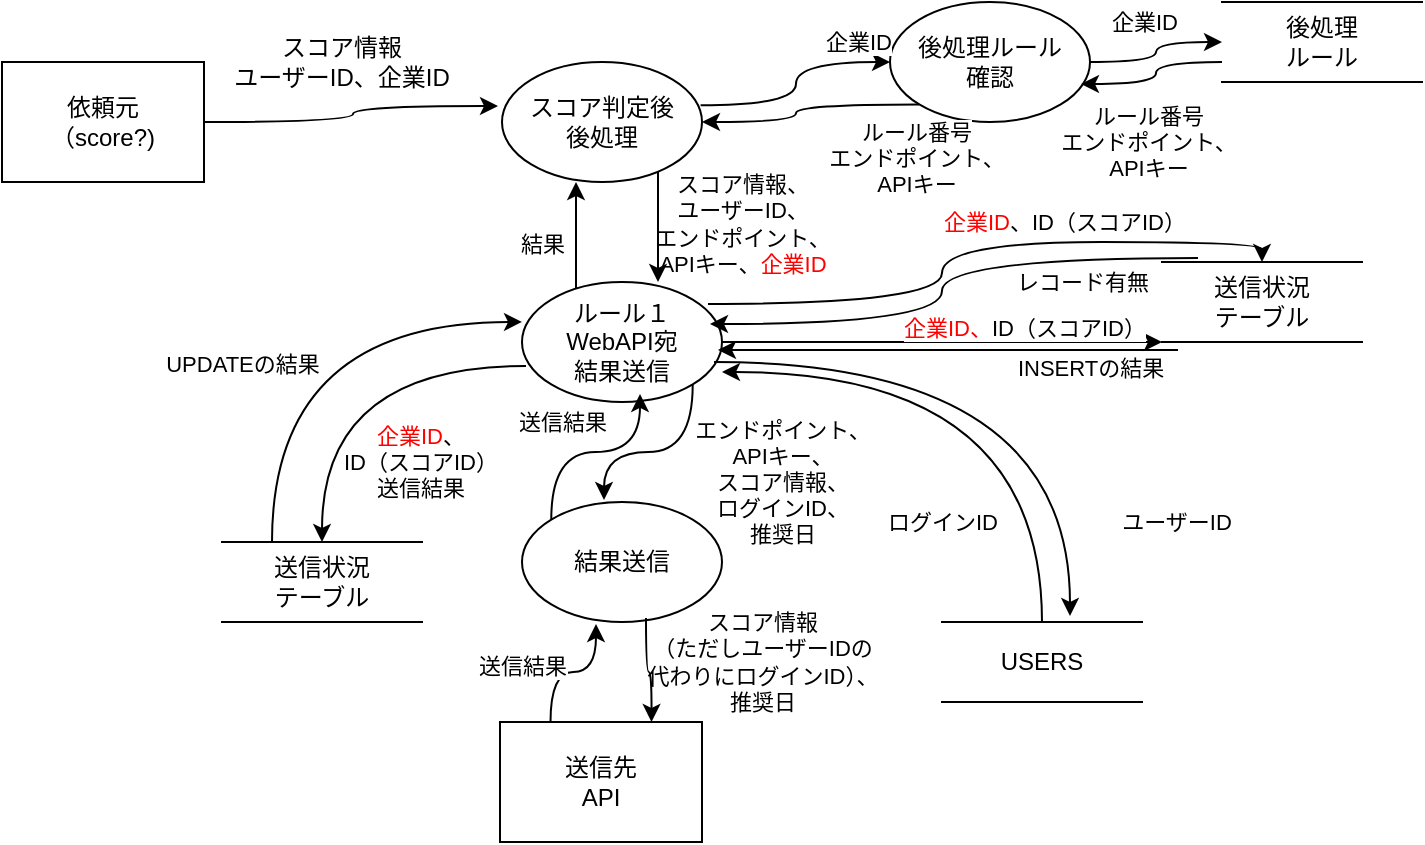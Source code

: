 <mxfile>
    <diagram id="4-27yJBO5ZxlZcdEQVg5" name="ページ1">
        <mxGraphModel dx="1913" dy="779" grid="1" gridSize="10" guides="1" tooltips="1" connect="1" arrows="1" fold="1" page="1" pageScale="1" pageWidth="827" pageHeight="1169" math="0" shadow="0">
            <root>
                <mxCell id="0"/>
                <mxCell id="1" parent="0"/>
                <mxCell id="2" value="依頼元&lt;div&gt;（score?)&lt;/div&gt;" style="rounded=0;whiteSpace=wrap;html=1;" parent="1" vertex="1">
                    <mxGeometry x="-30" y="160" width="101" height="60" as="geometry"/>
                </mxCell>
                <mxCell id="3" value="スコア判定後&lt;div&gt;後処理&lt;/div&gt;" style="ellipse;whiteSpace=wrap;html=1;" parent="1" vertex="1">
                    <mxGeometry x="220" y="160" width="100" height="60" as="geometry"/>
                </mxCell>
                <mxCell id="6" value="" style="endArrow=classic;html=1;entryX=-0.02;entryY=0.367;entryDx=0;entryDy=0;exitX=1;exitY=0.5;exitDx=0;exitDy=0;edgeStyle=orthogonalEdgeStyle;curved=1;rounded=0;strokeColor=default;entryPerimeter=0;" parent="1" source="2" target="3" edge="1">
                    <mxGeometry width="50" height="50" relative="1" as="geometry">
                        <mxPoint x="210" y="200" as="sourcePoint"/>
                        <mxPoint x="260" y="150" as="targetPoint"/>
                    </mxGeometry>
                </mxCell>
                <mxCell id="7" value="スコア情報&lt;div&gt;ユーザーID、企業ID&lt;/div&gt;" style="text;html=1;align=center;verticalAlign=middle;whiteSpace=wrap;rounded=0;" parent="1" vertex="1">
                    <mxGeometry x="80" y="140" width="120" height="40" as="geometry"/>
                </mxCell>
                <mxCell id="16" value="後処理ルール&lt;div&gt;確認&lt;/div&gt;" style="ellipse;whiteSpace=wrap;html=1;" parent="1" vertex="1">
                    <mxGeometry x="414" y="130" width="100" height="60" as="geometry"/>
                </mxCell>
                <mxCell id="31" value="" style="endArrow=classic;html=1;exitX=0.993;exitY=0.361;exitDx=0;exitDy=0;edgeStyle=orthogonalEdgeStyle;curved=1;rounded=0;strokeColor=default;entryX=0;entryY=0.5;entryDx=0;entryDy=0;exitPerimeter=0;" parent="1" source="3" target="16" edge="1">
                    <mxGeometry width="50" height="50" relative="1" as="geometry">
                        <mxPoint x="330" y="88" as="sourcePoint"/>
                        <mxPoint x="316" y="182" as="targetPoint"/>
                    </mxGeometry>
                </mxCell>
                <mxCell id="32" value="&lt;span style=&quot;background-color: light-dark(#ffffff, var(--ge-dark-color, #121212));&quot;&gt;企業ID&lt;/span&gt;" style="edgeLabel;html=1;align=left;verticalAlign=middle;resizable=0;points=[];" parent="31" vertex="1" connectable="0">
                    <mxGeometry x="0.239" y="1" relative="1" as="geometry">
                        <mxPoint x="10" y="-9" as="offset"/>
                    </mxGeometry>
                </mxCell>
                <mxCell id="36" value="後処理&lt;br&gt;&lt;div&gt;ルール&lt;/div&gt;" style="shape=partialRectangle;whiteSpace=wrap;html=1;left=0;right=0;fillColor=none;" parent="1" vertex="1">
                    <mxGeometry x="580" y="130" width="100" height="40" as="geometry"/>
                </mxCell>
                <mxCell id="37" value="" style="endArrow=classic;html=1;exitX=1;exitY=0.5;exitDx=0;exitDy=0;edgeStyle=orthogonalEdgeStyle;curved=1;rounded=0;strokeColor=default;entryX=0;entryY=0.5;entryDx=0;entryDy=0;" parent="1" source="16" target="36" edge="1">
                    <mxGeometry width="50" height="50" relative="1" as="geometry">
                        <mxPoint x="515" y="159" as="sourcePoint"/>
                        <mxPoint x="598" y="91" as="targetPoint"/>
                    </mxGeometry>
                </mxCell>
                <mxCell id="38" value="企業ID" style="edgeLabel;html=1;align=center;verticalAlign=middle;resizable=0;points=[];" parent="37" vertex="1" connectable="0">
                    <mxGeometry x="0.239" y="1" relative="1" as="geometry">
                        <mxPoint x="-10" y="-9" as="offset"/>
                    </mxGeometry>
                </mxCell>
                <mxCell id="39" value="" style="endArrow=classic;html=1;edgeStyle=orthogonalEdgeStyle;curved=1;rounded=0;strokeColor=default;entryX=0.955;entryY=0.683;entryDx=0;entryDy=0;exitX=0;exitY=0.75;exitDx=0;exitDy=0;entryPerimeter=0;" parent="1" source="36" target="16" edge="1">
                    <mxGeometry width="50" height="50" relative="1" as="geometry">
                        <mxPoint x="600" y="189" as="sourcePoint"/>
                        <mxPoint x="640" y="170" as="targetPoint"/>
                    </mxGeometry>
                </mxCell>
                <mxCell id="40" value="ルール番号&lt;div&gt;エンドポイント、&lt;/div&gt;&lt;div&gt;APIキー&lt;/div&gt;" style="edgeLabel;html=1;align=center;verticalAlign=middle;resizable=0;points=[];labelBackgroundColor=none;" parent="39" vertex="1" connectable="0">
                    <mxGeometry x="0.239" y="1" relative="1" as="geometry">
                        <mxPoint x="2" y="28" as="offset"/>
                    </mxGeometry>
                </mxCell>
                <mxCell id="41" value="" style="endArrow=classic;html=1;edgeStyle=orthogonalEdgeStyle;curved=1;rounded=0;strokeColor=default;entryX=1;entryY=0.5;entryDx=0;entryDy=0;exitX=0;exitY=1;exitDx=0;exitDy=0;" parent="1" source="16" target="3" edge="1">
                    <mxGeometry width="50" height="50" relative="1" as="geometry">
                        <mxPoint x="430" y="190" as="sourcePoint"/>
                        <mxPoint x="430" y="180" as="targetPoint"/>
                    </mxGeometry>
                </mxCell>
                <mxCell id="43" value="&lt;div&gt;&lt;span style=&quot;background-color: light-dark(#ffffff, var(--ge-dark-color, #121212));&quot;&gt;ルール番号&lt;/span&gt;&lt;/div&gt;&lt;span style=&quot;background-color: light-dark(#ffffff, var(--ge-dark-color, #121212));&quot;&gt;エンドポイント、&lt;/span&gt;&lt;div&gt;&lt;span style=&quot;background-color: light-dark(#ffffff, var(--ge-dark-color, #121212));&quot;&gt;APIキー&lt;/span&gt;&lt;/div&gt;" style="edgeLabel;html=1;align=center;verticalAlign=middle;resizable=0;points=[];labelBackgroundColor=none;" parent="1" vertex="1" connectable="0">
                    <mxGeometry x="439.999" y="220.001" as="geometry">
                        <mxPoint x="-13" y="-12" as="offset"/>
                    </mxGeometry>
                </mxCell>
                <mxCell id="45" value="&lt;div&gt;ルール１&lt;/div&gt;WebAPI宛&lt;div&gt;結果送信&lt;/div&gt;" style="ellipse;whiteSpace=wrap;html=1;" parent="1" vertex="1">
                    <mxGeometry x="230" y="270" width="100" height="60" as="geometry"/>
                </mxCell>
                <mxCell id="46" value="" style="endArrow=classic;html=1;edgeStyle=orthogonalEdgeStyle;curved=1;rounded=0;strokeColor=default;entryX=0.68;entryY=0;entryDx=0;entryDy=0;entryPerimeter=0;exitX=0.78;exitY=0.917;exitDx=0;exitDy=0;exitPerimeter=0;" parent="1" source="3" target="45" edge="1">
                    <mxGeometry width="50" height="50" relative="1" as="geometry">
                        <mxPoint x="345.5" y="220" as="sourcePoint"/>
                        <mxPoint x="234.5" y="232" as="targetPoint"/>
                        <Array as="points">
                            <mxPoint x="298" y="230"/>
                            <mxPoint x="298" y="230"/>
                        </Array>
                    </mxGeometry>
                </mxCell>
                <mxCell id="48" value="&lt;div&gt;&lt;span&gt;スコア情報、&lt;/span&gt;&lt;/div&gt;&lt;div&gt;&lt;span&gt;ユーザーID、&lt;/span&gt;&lt;/div&gt;&lt;div&gt;&lt;span&gt;エンドポイント、&lt;/span&gt;&lt;/div&gt;&lt;div&gt;&lt;span&gt;APIキー、&lt;font style=&quot;color: rgb(255, 0, 0);&quot;&gt;企業ID&lt;/font&gt;&lt;/span&gt;&lt;/div&gt;" style="edgeLabel;html=1;align=center;verticalAlign=middle;resizable=0;points=[];labelBackgroundColor=none;" parent="46" vertex="1" connectable="0">
                    <mxGeometry x="0.723" y="6" relative="1" as="geometry">
                        <mxPoint x="36" y="-22" as="offset"/>
                    </mxGeometry>
                </mxCell>
                <mxCell id="49" value="" style="endArrow=classic;html=1;edgeStyle=orthogonalEdgeStyle;curved=1;rounded=0;strokeColor=default;entryX=0.37;entryY=1;entryDx=0;entryDy=0;entryPerimeter=0;exitX=0.27;exitY=0.05;exitDx=0;exitDy=0;exitPerimeter=0;" parent="1" source="45" target="3" edge="1">
                    <mxGeometry width="50" height="50" relative="1" as="geometry">
                        <mxPoint x="308" y="225" as="sourcePoint"/>
                        <mxPoint x="400" y="290" as="targetPoint"/>
                    </mxGeometry>
                </mxCell>
                <mxCell id="50" value="結果" style="edgeLabel;html=1;align=center;verticalAlign=middle;resizable=0;points=[];" parent="49" vertex="1" connectable="0">
                    <mxGeometry x="0.723" y="6" relative="1" as="geometry">
                        <mxPoint x="-11" y="23" as="offset"/>
                    </mxGeometry>
                </mxCell>
                <mxCell id="54" value="" style="endArrow=classic;html=1;exitX=0.93;exitY=0.183;exitDx=0;exitDy=0;edgeStyle=orthogonalEdgeStyle;curved=1;rounded=0;strokeColor=default;exitPerimeter=0;entryX=0.5;entryY=0;entryDx=0;entryDy=0;" parent="1" source="45" target="92" edge="1">
                    <mxGeometry width="50" height="50" relative="1" as="geometry">
                        <mxPoint x="360" y="295" as="sourcePoint"/>
                        <mxPoint x="550" y="290" as="targetPoint"/>
                    </mxGeometry>
                </mxCell>
                <mxCell id="57" value="" style="endArrow=classic;html=1;exitX=0.18;exitY=-0.05;exitDx=0;exitDy=0;edgeStyle=orthogonalEdgeStyle;curved=1;rounded=0;strokeColor=default;entryX=0.94;entryY=0.35;entryDx=0;entryDy=0;entryPerimeter=0;exitPerimeter=0;" parent="1" source="92" target="45" edge="1">
                    <mxGeometry width="50" height="50" relative="1" as="geometry">
                        <mxPoint x="550" y="300" as="sourcePoint"/>
                        <mxPoint x="585" y="410" as="targetPoint"/>
                    </mxGeometry>
                </mxCell>
                <mxCell id="58" value="&lt;font style=&quot;color: rgb(255, 0, 0);&quot;&gt;企業ID&lt;/font&gt;、ID（スコアID）" style="edgeLabel;html=1;align=center;verticalAlign=middle;resizable=0;points=[];" parent="57" vertex="1" connectable="0">
                    <mxGeometry x="0.305" y="-2" relative="1" as="geometry">
                        <mxPoint x="80" y="-49" as="offset"/>
                    </mxGeometry>
                </mxCell>
                <mxCell id="60" value="レコード有無" style="edgeLabel;html=1;align=center;verticalAlign=middle;resizable=0;points=[];" parent="57" vertex="1" connectable="0">
                    <mxGeometry x="-0.05" y="30" relative="1" as="geometry">
                        <mxPoint x="40" y="8" as="offset"/>
                    </mxGeometry>
                </mxCell>
                <mxCell id="61" value="結果送信" style="ellipse;whiteSpace=wrap;html=1;" parent="1" vertex="1">
                    <mxGeometry x="230" y="380" width="100" height="60" as="geometry"/>
                </mxCell>
                <mxCell id="62" value="送信先&lt;div&gt;API&lt;/div&gt;" style="rounded=0;whiteSpace=wrap;html=1;" parent="1" vertex="1">
                    <mxGeometry x="219" y="490" width="101" height="60" as="geometry"/>
                </mxCell>
                <mxCell id="63" value="" style="endArrow=classic;html=1;exitX=1;exitY=1;exitDx=0;exitDy=0;edgeStyle=orthogonalEdgeStyle;curved=1;rounded=0;strokeColor=default;entryX=0.41;entryY=-0.017;entryDx=0;entryDy=0;entryPerimeter=0;" parent="1" source="45" target="61" edge="1">
                    <mxGeometry width="50" height="50" relative="1" as="geometry">
                        <mxPoint x="610" y="420" as="sourcePoint"/>
                        <mxPoint x="340" y="310" as="targetPoint"/>
                    </mxGeometry>
                </mxCell>
                <mxCell id="66" value="エンドポイント、&lt;div&gt;&lt;font color=&quot;#000000&quot;&gt;APIキー、&lt;br&gt;&lt;/font&gt;&lt;div&gt;スコア情報、&lt;/div&gt;&lt;/div&gt;&lt;div&gt;ログインID、&lt;/div&gt;&lt;div&gt;推奨日&lt;/div&gt;" style="edgeLabel;html=1;align=center;verticalAlign=middle;resizable=0;points=[];labelBackgroundColor=none;" parent="63" vertex="1" connectable="0">
                    <mxGeometry x="0.53" y="-11" relative="1" as="geometry">
                        <mxPoint x="100" y="15" as="offset"/>
                    </mxGeometry>
                </mxCell>
                <mxCell id="67" value="" style="endArrow=classic;html=1;exitX=0.62;exitY=0.967;exitDx=0;exitDy=0;edgeStyle=orthogonalEdgeStyle;curved=1;rounded=0;strokeColor=default;entryX=0.75;entryY=0;entryDx=0;entryDy=0;exitPerimeter=0;" parent="1" source="61" target="62" edge="1">
                    <mxGeometry width="50" height="50" relative="1" as="geometry">
                        <mxPoint x="420" y="430" as="sourcePoint"/>
                        <mxPoint x="496" y="478" as="targetPoint"/>
                    </mxGeometry>
                </mxCell>
                <mxCell id="69" value="&lt;span style=&quot;&quot;&gt;スコア情報&lt;/span&gt;&lt;div&gt;&lt;span style=&quot;&quot;&gt;（ただしユーザーIDの&lt;/span&gt;&lt;/div&gt;&lt;div&gt;&lt;span style=&quot;&quot;&gt;代わりにログインID）、&lt;/span&gt;&lt;/div&gt;&lt;div&gt;&lt;span style=&quot;&quot;&gt;推奨日&lt;/span&gt;&lt;/div&gt;" style="edgeLabel;html=1;align=center;verticalAlign=middle;resizable=0;points=[];labelBackgroundColor=none;" parent="67" vertex="1" connectable="0">
                    <mxGeometry x="0.53" y="-11" relative="1" as="geometry">
                        <mxPoint x="66" y="-17" as="offset"/>
                    </mxGeometry>
                </mxCell>
                <mxCell id="70" value="" style="endArrow=classic;html=1;exitX=0.25;exitY=0;exitDx=0;exitDy=0;edgeStyle=orthogonalEdgeStyle;curved=1;rounded=0;strokeColor=default;entryX=0.37;entryY=1.017;entryDx=0;entryDy=0;entryPerimeter=0;" parent="1" source="62" target="61" edge="1">
                    <mxGeometry width="50" height="50" relative="1" as="geometry">
                        <mxPoint x="422" y="438" as="sourcePoint"/>
                        <mxPoint x="436" y="490" as="targetPoint"/>
                    </mxGeometry>
                </mxCell>
                <mxCell id="72" value="&lt;span style=&quot;background-color: light-dark(#ffffff, var(--ge-dark-color, #121212));&quot;&gt;送信結果&lt;/span&gt;" style="edgeLabel;html=1;align=center;verticalAlign=middle;resizable=0;points=[];" parent="70" vertex="1" connectable="0">
                    <mxGeometry x="0.53" y="-11" relative="1" as="geometry">
                        <mxPoint x="-48" y="4" as="offset"/>
                    </mxGeometry>
                </mxCell>
                <mxCell id="74" value="" style="endArrow=classic;html=1;exitX=0.02;exitY=0.7;exitDx=0;exitDy=0;edgeStyle=orthogonalEdgeStyle;curved=1;rounded=0;strokeColor=default;exitPerimeter=0;entryX=0.5;entryY=0;entryDx=0;entryDy=0;" parent="1" source="45" target="82" edge="1">
                    <mxGeometry width="50" height="50" relative="1" as="geometry">
                        <mxPoint x="260" y="325" as="sourcePoint"/>
                        <mxPoint x="625" y="445" as="targetPoint"/>
                    </mxGeometry>
                </mxCell>
                <mxCell id="84" value="&lt;div&gt;&lt;span&gt;&lt;font style=&quot;color: rgb(255, 0, 0);&quot;&gt;企業ID&lt;/font&gt;、&lt;/span&gt;&lt;/div&gt;&lt;span&gt;ID（スコアID）&lt;/span&gt;&lt;div&gt;&lt;span&gt;送信結果&lt;/span&gt;&lt;/div&gt;" style="edgeLabel;html=1;align=center;verticalAlign=middle;resizable=0;points=[];labelBackgroundColor=none;" parent="74" vertex="1" connectable="0">
                    <mxGeometry x="-0.203" relative="1" as="geometry">
                        <mxPoint x="22" y="48" as="offset"/>
                    </mxGeometry>
                </mxCell>
                <mxCell id="76" value="" style="endArrow=classic;html=1;exitX=0.25;exitY=0;exitDx=0;exitDy=0;edgeStyle=orthogonalEdgeStyle;curved=1;rounded=0;strokeColor=default;entryX=0;entryY=0.333;entryDx=0;entryDy=0;entryPerimeter=0;" parent="1" source="82" target="45" edge="1">
                    <mxGeometry width="50" height="50" relative="1" as="geometry">
                        <mxPoint x="610" y="420" as="sourcePoint"/>
                        <mxPoint x="340" y="310" as="targetPoint"/>
                    </mxGeometry>
                </mxCell>
                <mxCell id="83" value="&lt;div&gt;UPDATEの結果&lt;/div&gt;" style="edgeLabel;html=1;align=center;verticalAlign=middle;resizable=0;points=[];" parent="76" vertex="1" connectable="0">
                    <mxGeometry x="-0.289" y="-5" relative="1" as="geometry">
                        <mxPoint x="-20" y="-6" as="offset"/>
                    </mxGeometry>
                </mxCell>
                <mxCell id="79" value="" style="endArrow=classic;html=1;exitX=0;exitY=0;exitDx=0;exitDy=0;edgeStyle=orthogonalEdgeStyle;curved=1;rounded=0;strokeColor=default;entryX=0.59;entryY=0.933;entryDx=0;entryDy=0;entryPerimeter=0;" parent="1" source="61" target="45" edge="1">
                    <mxGeometry width="50" height="50" relative="1" as="geometry">
                        <mxPoint x="325" y="331" as="sourcePoint"/>
                        <mxPoint x="401" y="379" as="targetPoint"/>
                    </mxGeometry>
                </mxCell>
                <mxCell id="81" value="送信結果" style="edgeLabel;html=1;align=center;verticalAlign=middle;resizable=0;points=[];" parent="79" vertex="1" connectable="0">
                    <mxGeometry x="0.53" y="-11" relative="1" as="geometry">
                        <mxPoint x="-50" y="-11" as="offset"/>
                    </mxGeometry>
                </mxCell>
                <mxCell id="82" value="送信状況&lt;div&gt;テーブル&lt;/div&gt;" style="shape=partialRectangle;whiteSpace=wrap;html=1;left=0;right=0;fillColor=none;" parent="1" vertex="1">
                    <mxGeometry x="80" y="400" width="100" height="40" as="geometry"/>
                </mxCell>
                <mxCell id="85" value="USERS" style="shape=partialRectangle;whiteSpace=wrap;html=1;left=0;right=0;fillColor=none;" parent="1" vertex="1">
                    <mxGeometry x="440" y="440" width="100" height="40" as="geometry"/>
                </mxCell>
                <mxCell id="86" value="" style="endArrow=classic;html=1;exitX=0.96;exitY=0.667;exitDx=0;exitDy=0;edgeStyle=orthogonalEdgeStyle;curved=1;rounded=0;strokeColor=default;exitPerimeter=0;entryX=0.64;entryY=-0.075;entryDx=0;entryDy=0;entryPerimeter=0;" parent="1" source="45" target="85" edge="1">
                    <mxGeometry width="50" height="50" relative="1" as="geometry">
                        <mxPoint x="341" y="303" as="sourcePoint"/>
                        <mxPoint x="635" y="340" as="targetPoint"/>
                    </mxGeometry>
                </mxCell>
                <mxCell id="88" value="" style="endArrow=classic;html=1;exitX=0.5;exitY=0;exitDx=0;exitDy=0;edgeStyle=orthogonalEdgeStyle;curved=1;rounded=0;strokeColor=default;entryX=1;entryY=0.75;entryDx=0;entryDy=0;entryPerimeter=0;" parent="1" source="85" target="45" edge="1">
                    <mxGeometry width="50" height="50" relative="1" as="geometry">
                        <mxPoint x="610" y="340" as="sourcePoint"/>
                        <mxPoint x="340" y="310" as="targetPoint"/>
                    </mxGeometry>
                </mxCell>
                <mxCell id="89" value="ユーザーID" style="edgeLabel;html=1;align=center;verticalAlign=middle;resizable=0;points=[];" parent="88" vertex="1" connectable="0">
                    <mxGeometry x="0.305" y="-2" relative="1" as="geometry">
                        <mxPoint x="128" y="77" as="offset"/>
                    </mxGeometry>
                </mxCell>
                <mxCell id="90" value="ログインID" style="edgeLabel;html=1;align=center;verticalAlign=middle;resizable=0;points=[];" parent="88" vertex="1" connectable="0">
                    <mxGeometry x="-0.05" y="30" relative="1" as="geometry">
                        <mxPoint x="-40" y="45" as="offset"/>
                    </mxGeometry>
                </mxCell>
                <mxCell id="92" value="送信状況&lt;div&gt;テーブル&lt;/div&gt;" style="shape=partialRectangle;whiteSpace=wrap;html=1;left=0;right=0;fillColor=none;" parent="1" vertex="1">
                    <mxGeometry x="550" y="260" width="100" height="40" as="geometry"/>
                </mxCell>
                <mxCell id="109" value="" style="endArrow=classic;html=1;edgeStyle=orthogonalEdgeStyle;curved=1;rounded=0;strokeColor=default;exitX=1;exitY=0.5;exitDx=0;exitDy=0;exitPerimeter=0;" parent="1" source="45" edge="1">
                    <mxGeometry width="50" height="50" relative="1" as="geometry">
                        <mxPoint x="340" y="300" as="sourcePoint"/>
                        <mxPoint x="550" y="300" as="targetPoint"/>
                    </mxGeometry>
                </mxCell>
                <mxCell id="112" value="&lt;font style=&quot;color: rgb(255, 0, 0);&quot;&gt;企業ID、&lt;/font&gt;ID（スコアID）" style="edgeLabel;html=1;align=center;verticalAlign=middle;resizable=0;points=[];" parent="109" vertex="1" connectable="0">
                    <mxGeometry x="0.465" y="1" relative="1" as="geometry">
                        <mxPoint x="-10" y="-7" as="offset"/>
                    </mxGeometry>
                </mxCell>
                <mxCell id="111" value="" style="endArrow=classic;html=1;edgeStyle=orthogonalEdgeStyle;curved=1;rounded=0;strokeColor=default;entryX=1;entryY=0.5;entryDx=0;entryDy=0;exitX=1;exitY=0.5;exitDx=0;exitDy=0;exitPerimeter=0;" parent="1" edge="1">
                    <mxGeometry width="50" height="50" relative="1" as="geometry">
                        <mxPoint x="558" y="304" as="sourcePoint"/>
                        <mxPoint x="328" y="304" as="targetPoint"/>
                    </mxGeometry>
                </mxCell>
                <mxCell id="113" value="INSERTの結果" style="edgeLabel;html=1;align=center;verticalAlign=middle;resizable=0;points=[];" parent="111" vertex="1" connectable="0">
                    <mxGeometry x="-0.617" relative="1" as="geometry">
                        <mxPoint y="9" as="offset"/>
                    </mxGeometry>
                </mxCell>
            </root>
        </mxGraphModel>
    </diagram>
</mxfile>